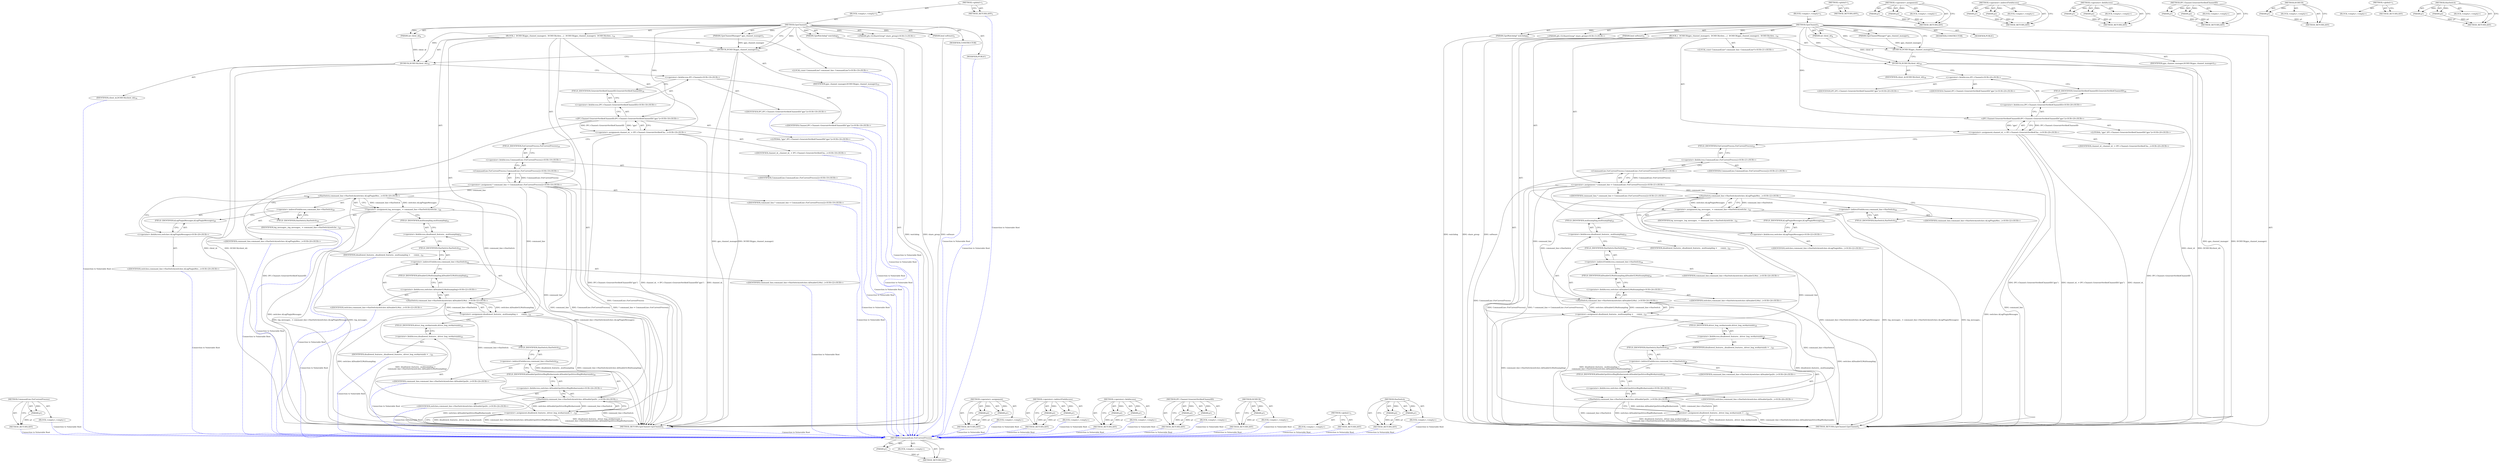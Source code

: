 digraph "HasSwitch" {
vulnerable_120 [label=<(METHOD,CommandLine.ForCurrentProcess)>];
vulnerable_121 [label=<(PARAM,p1)>];
vulnerable_122 [label=<(BLOCK,&lt;empty&gt;,&lt;empty&gt;)>];
vulnerable_123 [label=<(METHOD_RETURN,ANY)>];
vulnerable_6 [label=<(METHOD,&lt;global&gt;)<SUB>1</SUB>>];
vulnerable_7 [label=<(BLOCK,&lt;empty&gt;,&lt;empty&gt;)<SUB>1</SUB>>];
vulnerable_8 [label=<(METHOD,GpuChannel)<SUB>1</SUB>>];
vulnerable_9 [label=<(PARAM,GpuChannelManager* gpu_channel_manager)<SUB>1</SUB>>];
vulnerable_10 [label=<(PARAM,GpuWatchdog* watchdog)<SUB>2</SUB>>];
vulnerable_11 [label="<(PARAM,gfx::GLShareGroup* share_group)<SUB>3</SUB>>"];
vulnerable_12 [label=<(PARAM,int client_id)<SUB>4</SUB>>];
vulnerable_13 [label=<(PARAM,bool software)<SUB>5</SUB>>];
vulnerable_14 [label=<(BLOCK,{
  DCHECK(gpu_channel_manager);
  DCHECK(clien...,{
  DCHECK(gpu_channel_manager);
  DCHECK(clien...)<SUB>16</SUB>>];
vulnerable_15 [label=<(DCHECK,DCHECK(gpu_channel_manager))<SUB>17</SUB>>];
vulnerable_16 [label=<(IDENTIFIER,gpu_channel_manager,DCHECK(gpu_channel_manager))<SUB>17</SUB>>];
vulnerable_17 [label=<(DCHECK,DCHECK(client_id))<SUB>18</SUB>>];
vulnerable_18 [label=<(IDENTIFIER,client_id,DCHECK(client_id))<SUB>18</SUB>>];
vulnerable_19 [label="<(&lt;operator&gt;.assignment,channel_id_ = IPC::Channel::GenerateVerifiedCha...)<SUB>20</SUB>>"];
vulnerable_20 [label="<(IDENTIFIER,channel_id_,channel_id_ = IPC::Channel::GenerateVerifiedCha...)<SUB>20</SUB>>"];
vulnerable_21 [label="<(IPC.Channel.GenerateVerifiedChannelID,IPC::Channel::GenerateVerifiedChannelID(&quot;gpu&quot;))<SUB>20</SUB>>"];
vulnerable_22 [label="<(&lt;operator&gt;.fieldAccess,IPC::Channel::GenerateVerifiedChannelID)<SUB>20</SUB>>"];
vulnerable_23 [label="<(&lt;operator&gt;.fieldAccess,IPC::Channel)<SUB>20</SUB>>"];
vulnerable_24 [label="<(IDENTIFIER,IPC,IPC::Channel::GenerateVerifiedChannelID(&quot;gpu&quot;))<SUB>20</SUB>>"];
vulnerable_25 [label="<(IDENTIFIER,Channel,IPC::Channel::GenerateVerifiedChannelID(&quot;gpu&quot;))<SUB>20</SUB>>"];
vulnerable_26 [label=<(FIELD_IDENTIFIER,GenerateVerifiedChannelID,GenerateVerifiedChannelID)<SUB>20</SUB>>];
vulnerable_27 [label="<(LITERAL,&quot;gpu&quot;,IPC::Channel::GenerateVerifiedChannelID(&quot;gpu&quot;))<SUB>20</SUB>>"];
vulnerable_28 [label="<(LOCAL,const CommandLine* command_line: CommandLine*)<SUB>21</SUB>>"];
vulnerable_29 [label="<(&lt;operator&gt;.assignment,* command_line = CommandLine::ForCurrentProcess())<SUB>21</SUB>>"];
vulnerable_30 [label="<(IDENTIFIER,command_line,* command_line = CommandLine::ForCurrentProcess())<SUB>21</SUB>>"];
vulnerable_31 [label="<(CommandLine.ForCurrentProcess,CommandLine::ForCurrentProcess())<SUB>21</SUB>>"];
vulnerable_32 [label="<(&lt;operator&gt;.fieldAccess,CommandLine::ForCurrentProcess)<SUB>21</SUB>>"];
vulnerable_33 [label="<(IDENTIFIER,CommandLine,CommandLine::ForCurrentProcess())<SUB>21</SUB>>"];
vulnerable_34 [label=<(FIELD_IDENTIFIER,ForCurrentProcess,ForCurrentProcess)<SUB>21</SUB>>];
vulnerable_35 [label=<(&lt;operator&gt;.assignment,log_messages_ = command_line-&gt;HasSwitch(switche...)<SUB>22</SUB>>];
vulnerable_36 [label=<(IDENTIFIER,log_messages_,log_messages_ = command_line-&gt;HasSwitch(switche...)<SUB>22</SUB>>];
vulnerable_37 [label="<(HasSwitch,command_line-&gt;HasSwitch(switches::kLogPluginMes...)<SUB>22</SUB>>"];
vulnerable_38 [label=<(&lt;operator&gt;.indirectFieldAccess,command_line-&gt;HasSwitch)<SUB>22</SUB>>];
vulnerable_39 [label="<(IDENTIFIER,command_line,command_line-&gt;HasSwitch(switches::kLogPluginMes...)<SUB>22</SUB>>"];
vulnerable_40 [label=<(FIELD_IDENTIFIER,HasSwitch,HasSwitch)<SUB>22</SUB>>];
vulnerable_41 [label="<(&lt;operator&gt;.fieldAccess,switches::kLogPluginMessages)<SUB>22</SUB>>"];
vulnerable_42 [label="<(IDENTIFIER,switches,command_line-&gt;HasSwitch(switches::kLogPluginMes...)<SUB>22</SUB>>"];
vulnerable_43 [label=<(FIELD_IDENTIFIER,kLogPluginMessages,kLogPluginMessages)<SUB>22</SUB>>];
vulnerable_44 [label=<(&lt;operator&gt;.assignment,disallowed_features_.multisampling =
      comm...)<SUB>23</SUB>>];
vulnerable_45 [label=<(&lt;operator&gt;.fieldAccess,disallowed_features_.multisampling)<SUB>23</SUB>>];
vulnerable_46 [label=<(IDENTIFIER,disallowed_features_,disallowed_features_.multisampling =
      comm...)<SUB>23</SUB>>];
vulnerable_47 [label=<(FIELD_IDENTIFIER,multisampling,multisampling)<SUB>23</SUB>>];
vulnerable_48 [label="<(HasSwitch,command_line-&gt;HasSwitch(switches::kDisableGLMul...)<SUB>24</SUB>>"];
vulnerable_49 [label=<(&lt;operator&gt;.indirectFieldAccess,command_line-&gt;HasSwitch)<SUB>24</SUB>>];
vulnerable_50 [label="<(IDENTIFIER,command_line,command_line-&gt;HasSwitch(switches::kDisableGLMul...)<SUB>24</SUB>>"];
vulnerable_51 [label=<(FIELD_IDENTIFIER,HasSwitch,HasSwitch)<SUB>24</SUB>>];
vulnerable_52 [label="<(&lt;operator&gt;.fieldAccess,switches::kDisableGLMultisampling)<SUB>24</SUB>>"];
vulnerable_53 [label="<(IDENTIFIER,switches,command_line-&gt;HasSwitch(switches::kDisableGLMul...)<SUB>24</SUB>>"];
vulnerable_54 [label=<(FIELD_IDENTIFIER,kDisableGLMultisampling,kDisableGLMultisampling)<SUB>24</SUB>>];
vulnerable_55 [label=<(&lt;operator&gt;.assignment,disallowed_features_.driver_bug_workarounds =
 ...)<SUB>25</SUB>>];
vulnerable_56 [label=<(&lt;operator&gt;.fieldAccess,disallowed_features_.driver_bug_workarounds)<SUB>25</SUB>>];
vulnerable_57 [label=<(IDENTIFIER,disallowed_features_,disallowed_features_.driver_bug_workarounds =
 ...)<SUB>25</SUB>>];
vulnerable_58 [label=<(FIELD_IDENTIFIER,driver_bug_workarounds,driver_bug_workarounds)<SUB>25</SUB>>];
vulnerable_59 [label="<(HasSwitch,command_line-&gt;HasSwitch(switches::kDisableGpuDr...)<SUB>26</SUB>>"];
vulnerable_60 [label=<(&lt;operator&gt;.indirectFieldAccess,command_line-&gt;HasSwitch)<SUB>26</SUB>>];
vulnerable_61 [label="<(IDENTIFIER,command_line,command_line-&gt;HasSwitch(switches::kDisableGpuDr...)<SUB>26</SUB>>"];
vulnerable_62 [label=<(FIELD_IDENTIFIER,HasSwitch,HasSwitch)<SUB>26</SUB>>];
vulnerable_63 [label="<(&lt;operator&gt;.fieldAccess,switches::kDisableGpuDriverBugWorkarounds)<SUB>26</SUB>>"];
vulnerable_64 [label="<(IDENTIFIER,switches,command_line-&gt;HasSwitch(switches::kDisableGpuDr...)<SUB>26</SUB>>"];
vulnerable_65 [label=<(FIELD_IDENTIFIER,kDisableGpuDriverBugWorkarounds,kDisableGpuDriverBugWorkarounds)<SUB>26</SUB>>];
vulnerable_66 [label=<(MODIFIER,CONSTRUCTOR)>];
vulnerable_67 [label=<(MODIFIER,PUBLIC)>];
vulnerable_68 [label=<(METHOD_RETURN,GpuChannel.GpuChannel)<SUB>1</SUB>>];
vulnerable_70 [label=<(METHOD_RETURN,ANY)<SUB>1</SUB>>];
vulnerable_105 [label=<(METHOD,&lt;operator&gt;.assignment)>];
vulnerable_106 [label=<(PARAM,p1)>];
vulnerable_107 [label=<(PARAM,p2)>];
vulnerable_108 [label=<(BLOCK,&lt;empty&gt;,&lt;empty&gt;)>];
vulnerable_109 [label=<(METHOD_RETURN,ANY)>];
vulnerable_129 [label=<(METHOD,&lt;operator&gt;.indirectFieldAccess)>];
vulnerable_130 [label=<(PARAM,p1)>];
vulnerable_131 [label=<(PARAM,p2)>];
vulnerable_132 [label=<(BLOCK,&lt;empty&gt;,&lt;empty&gt;)>];
vulnerable_133 [label=<(METHOD_RETURN,ANY)>];
vulnerable_115 [label=<(METHOD,&lt;operator&gt;.fieldAccess)>];
vulnerable_116 [label=<(PARAM,p1)>];
vulnerable_117 [label=<(PARAM,p2)>];
vulnerable_118 [label=<(BLOCK,&lt;empty&gt;,&lt;empty&gt;)>];
vulnerable_119 [label=<(METHOD_RETURN,ANY)>];
vulnerable_110 [label=<(METHOD,IPC.Channel.GenerateVerifiedChannelID)>];
vulnerable_111 [label=<(PARAM,p1)>];
vulnerable_112 [label=<(PARAM,p2)>];
vulnerable_113 [label=<(BLOCK,&lt;empty&gt;,&lt;empty&gt;)>];
vulnerable_114 [label=<(METHOD_RETURN,ANY)>];
vulnerable_101 [label=<(METHOD,DCHECK)>];
vulnerable_102 [label=<(PARAM,p1)>];
vulnerable_103 [label=<(BLOCK,&lt;empty&gt;,&lt;empty&gt;)>];
vulnerable_104 [label=<(METHOD_RETURN,ANY)>];
vulnerable_95 [label=<(METHOD,&lt;global&gt;)<SUB>1</SUB>>];
vulnerable_96 [label=<(BLOCK,&lt;empty&gt;,&lt;empty&gt;)>];
vulnerable_97 [label=<(METHOD_RETURN,ANY)>];
vulnerable_124 [label=<(METHOD,HasSwitch)>];
vulnerable_125 [label=<(PARAM,p1)>];
vulnerable_126 [label=<(PARAM,p2)>];
vulnerable_127 [label=<(BLOCK,&lt;empty&gt;,&lt;empty&gt;)>];
vulnerable_128 [label=<(METHOD_RETURN,ANY)>];
fixed_120 [label=<(METHOD,CommandLine.ForCurrentProcess)>];
fixed_121 [label=<(PARAM,p1)>];
fixed_122 [label=<(BLOCK,&lt;empty&gt;,&lt;empty&gt;)>];
fixed_123 [label=<(METHOD_RETURN,ANY)>];
fixed_6 [label=<(METHOD,&lt;global&gt;)<SUB>1</SUB>>];
fixed_7 [label=<(BLOCK,&lt;empty&gt;,&lt;empty&gt;)<SUB>1</SUB>>];
fixed_8 [label=<(METHOD,GpuChannel)<SUB>1</SUB>>];
fixed_9 [label=<(PARAM,GpuChannelManager* gpu_channel_manager)<SUB>1</SUB>>];
fixed_10 [label=<(PARAM,GpuWatchdog* watchdog)<SUB>2</SUB>>];
fixed_11 [label="<(PARAM,gfx::GLShareGroup* share_group)<SUB>3</SUB>>"];
fixed_12 [label=<(PARAM,int client_id)<SUB>4</SUB>>];
fixed_13 [label=<(PARAM,bool software)<SUB>5</SUB>>];
fixed_14 [label=<(BLOCK,{
  DCHECK(gpu_channel_manager);
  DCHECK(clien...,{
  DCHECK(gpu_channel_manager);
  DCHECK(clien...)<SUB>14</SUB>>];
fixed_15 [label=<(DCHECK,DCHECK(gpu_channel_manager))<SUB>15</SUB>>];
fixed_16 [label=<(IDENTIFIER,gpu_channel_manager,DCHECK(gpu_channel_manager))<SUB>15</SUB>>];
fixed_17 [label=<(DCHECK,DCHECK(client_id))<SUB>16</SUB>>];
fixed_18 [label=<(IDENTIFIER,client_id,DCHECK(client_id))<SUB>16</SUB>>];
fixed_19 [label="<(&lt;operator&gt;.assignment,channel_id_ = IPC::Channel::GenerateVerifiedCha...)<SUB>18</SUB>>"];
fixed_20 [label="<(IDENTIFIER,channel_id_,channel_id_ = IPC::Channel::GenerateVerifiedCha...)<SUB>18</SUB>>"];
fixed_21 [label="<(IPC.Channel.GenerateVerifiedChannelID,IPC::Channel::GenerateVerifiedChannelID(&quot;gpu&quot;))<SUB>18</SUB>>"];
fixed_22 [label="<(&lt;operator&gt;.fieldAccess,IPC::Channel::GenerateVerifiedChannelID)<SUB>18</SUB>>"];
fixed_23 [label="<(&lt;operator&gt;.fieldAccess,IPC::Channel)<SUB>18</SUB>>"];
fixed_24 [label="<(IDENTIFIER,IPC,IPC::Channel::GenerateVerifiedChannelID(&quot;gpu&quot;))<SUB>18</SUB>>"];
fixed_25 [label="<(IDENTIFIER,Channel,IPC::Channel::GenerateVerifiedChannelID(&quot;gpu&quot;))<SUB>18</SUB>>"];
fixed_26 [label=<(FIELD_IDENTIFIER,GenerateVerifiedChannelID,GenerateVerifiedChannelID)<SUB>18</SUB>>];
fixed_27 [label="<(LITERAL,&quot;gpu&quot;,IPC::Channel::GenerateVerifiedChannelID(&quot;gpu&quot;))<SUB>18</SUB>>"];
fixed_28 [label="<(LOCAL,const CommandLine* command_line: CommandLine*)<SUB>19</SUB>>"];
fixed_29 [label="<(&lt;operator&gt;.assignment,* command_line = CommandLine::ForCurrentProcess())<SUB>19</SUB>>"];
fixed_30 [label="<(IDENTIFIER,command_line,* command_line = CommandLine::ForCurrentProcess())<SUB>19</SUB>>"];
fixed_31 [label="<(CommandLine.ForCurrentProcess,CommandLine::ForCurrentProcess())<SUB>19</SUB>>"];
fixed_32 [label="<(&lt;operator&gt;.fieldAccess,CommandLine::ForCurrentProcess)<SUB>19</SUB>>"];
fixed_33 [label="<(IDENTIFIER,CommandLine,CommandLine::ForCurrentProcess())<SUB>19</SUB>>"];
fixed_34 [label=<(FIELD_IDENTIFIER,ForCurrentProcess,ForCurrentProcess)<SUB>19</SUB>>];
fixed_35 [label=<(&lt;operator&gt;.assignment,log_messages_ = command_line-&gt;HasSwitch(switche...)<SUB>20</SUB>>];
fixed_36 [label=<(IDENTIFIER,log_messages_,log_messages_ = command_line-&gt;HasSwitch(switche...)<SUB>20</SUB>>];
fixed_37 [label="<(HasSwitch,command_line-&gt;HasSwitch(switches::kLogPluginMes...)<SUB>20</SUB>>"];
fixed_38 [label=<(&lt;operator&gt;.indirectFieldAccess,command_line-&gt;HasSwitch)<SUB>20</SUB>>];
fixed_39 [label="<(IDENTIFIER,command_line,command_line-&gt;HasSwitch(switches::kLogPluginMes...)<SUB>20</SUB>>"];
fixed_40 [label=<(FIELD_IDENTIFIER,HasSwitch,HasSwitch)<SUB>20</SUB>>];
fixed_41 [label="<(&lt;operator&gt;.fieldAccess,switches::kLogPluginMessages)<SUB>20</SUB>>"];
fixed_42 [label="<(IDENTIFIER,switches,command_line-&gt;HasSwitch(switches::kLogPluginMes...)<SUB>20</SUB>>"];
fixed_43 [label=<(FIELD_IDENTIFIER,kLogPluginMessages,kLogPluginMessages)<SUB>20</SUB>>];
fixed_44 [label=<(&lt;operator&gt;.assignment,disallowed_features_.multisampling =
      comm...)<SUB>21</SUB>>];
fixed_45 [label=<(&lt;operator&gt;.fieldAccess,disallowed_features_.multisampling)<SUB>21</SUB>>];
fixed_46 [label=<(IDENTIFIER,disallowed_features_,disallowed_features_.multisampling =
      comm...)<SUB>21</SUB>>];
fixed_47 [label=<(FIELD_IDENTIFIER,multisampling,multisampling)<SUB>21</SUB>>];
fixed_48 [label="<(HasSwitch,command_line-&gt;HasSwitch(switches::kDisableGLMul...)<SUB>22</SUB>>"];
fixed_49 [label=<(&lt;operator&gt;.indirectFieldAccess,command_line-&gt;HasSwitch)<SUB>22</SUB>>];
fixed_50 [label="<(IDENTIFIER,command_line,command_line-&gt;HasSwitch(switches::kDisableGLMul...)<SUB>22</SUB>>"];
fixed_51 [label=<(FIELD_IDENTIFIER,HasSwitch,HasSwitch)<SUB>22</SUB>>];
fixed_52 [label="<(&lt;operator&gt;.fieldAccess,switches::kDisableGLMultisampling)<SUB>22</SUB>>"];
fixed_53 [label="<(IDENTIFIER,switches,command_line-&gt;HasSwitch(switches::kDisableGLMul...)<SUB>22</SUB>>"];
fixed_54 [label=<(FIELD_IDENTIFIER,kDisableGLMultisampling,kDisableGLMultisampling)<SUB>22</SUB>>];
fixed_55 [label=<(&lt;operator&gt;.assignment,disallowed_features_.driver_bug_workarounds =
 ...)<SUB>23</SUB>>];
fixed_56 [label=<(&lt;operator&gt;.fieldAccess,disallowed_features_.driver_bug_workarounds)<SUB>23</SUB>>];
fixed_57 [label=<(IDENTIFIER,disallowed_features_,disallowed_features_.driver_bug_workarounds =
 ...)<SUB>23</SUB>>];
fixed_58 [label=<(FIELD_IDENTIFIER,driver_bug_workarounds,driver_bug_workarounds)<SUB>23</SUB>>];
fixed_59 [label="<(HasSwitch,command_line-&gt;HasSwitch(switches::kDisableGpuDr...)<SUB>24</SUB>>"];
fixed_60 [label=<(&lt;operator&gt;.indirectFieldAccess,command_line-&gt;HasSwitch)<SUB>24</SUB>>];
fixed_61 [label="<(IDENTIFIER,command_line,command_line-&gt;HasSwitch(switches::kDisableGpuDr...)<SUB>24</SUB>>"];
fixed_62 [label=<(FIELD_IDENTIFIER,HasSwitch,HasSwitch)<SUB>24</SUB>>];
fixed_63 [label="<(&lt;operator&gt;.fieldAccess,switches::kDisableGpuDriverBugWorkarounds)<SUB>24</SUB>>"];
fixed_64 [label="<(IDENTIFIER,switches,command_line-&gt;HasSwitch(switches::kDisableGpuDr...)<SUB>24</SUB>>"];
fixed_65 [label=<(FIELD_IDENTIFIER,kDisableGpuDriverBugWorkarounds,kDisableGpuDriverBugWorkarounds)<SUB>24</SUB>>];
fixed_66 [label=<(MODIFIER,CONSTRUCTOR)>];
fixed_67 [label=<(MODIFIER,PUBLIC)>];
fixed_68 [label=<(METHOD_RETURN,GpuChannel.GpuChannel)<SUB>1</SUB>>];
fixed_70 [label=<(METHOD_RETURN,ANY)<SUB>1</SUB>>];
fixed_105 [label=<(METHOD,&lt;operator&gt;.assignment)>];
fixed_106 [label=<(PARAM,p1)>];
fixed_107 [label=<(PARAM,p2)>];
fixed_108 [label=<(BLOCK,&lt;empty&gt;,&lt;empty&gt;)>];
fixed_109 [label=<(METHOD_RETURN,ANY)>];
fixed_129 [label=<(METHOD,&lt;operator&gt;.indirectFieldAccess)>];
fixed_130 [label=<(PARAM,p1)>];
fixed_131 [label=<(PARAM,p2)>];
fixed_132 [label=<(BLOCK,&lt;empty&gt;,&lt;empty&gt;)>];
fixed_133 [label=<(METHOD_RETURN,ANY)>];
fixed_115 [label=<(METHOD,&lt;operator&gt;.fieldAccess)>];
fixed_116 [label=<(PARAM,p1)>];
fixed_117 [label=<(PARAM,p2)>];
fixed_118 [label=<(BLOCK,&lt;empty&gt;,&lt;empty&gt;)>];
fixed_119 [label=<(METHOD_RETURN,ANY)>];
fixed_110 [label=<(METHOD,IPC.Channel.GenerateVerifiedChannelID)>];
fixed_111 [label=<(PARAM,p1)>];
fixed_112 [label=<(PARAM,p2)>];
fixed_113 [label=<(BLOCK,&lt;empty&gt;,&lt;empty&gt;)>];
fixed_114 [label=<(METHOD_RETURN,ANY)>];
fixed_101 [label=<(METHOD,DCHECK)>];
fixed_102 [label=<(PARAM,p1)>];
fixed_103 [label=<(BLOCK,&lt;empty&gt;,&lt;empty&gt;)>];
fixed_104 [label=<(METHOD_RETURN,ANY)>];
fixed_95 [label=<(METHOD,&lt;global&gt;)<SUB>1</SUB>>];
fixed_96 [label=<(BLOCK,&lt;empty&gt;,&lt;empty&gt;)>];
fixed_97 [label=<(METHOD_RETURN,ANY)>];
fixed_124 [label=<(METHOD,HasSwitch)>];
fixed_125 [label=<(PARAM,p1)>];
fixed_126 [label=<(PARAM,p2)>];
fixed_127 [label=<(BLOCK,&lt;empty&gt;,&lt;empty&gt;)>];
fixed_128 [label=<(METHOD_RETURN,ANY)>];
vulnerable_120 -> vulnerable_121  [key=0, label="AST: "];
vulnerable_120 -> vulnerable_121  [key=1, label="DDG: "];
vulnerable_120 -> vulnerable_122  [key=0, label="AST: "];
vulnerable_120 -> vulnerable_123  [key=0, label="AST: "];
vulnerable_120 -> vulnerable_123  [key=1, label="CFG: "];
vulnerable_121 -> vulnerable_123  [key=0, label="DDG: p1"];
vulnerable_6 -> vulnerable_7  [key=0, label="AST: "];
vulnerable_6 -> vulnerable_70  [key=0, label="AST: "];
vulnerable_6 -> vulnerable_70  [key=1, label="CFG: "];
vulnerable_7 -> vulnerable_8  [key=0, label="AST: "];
vulnerable_8 -> vulnerable_9  [key=0, label="AST: "];
vulnerable_8 -> vulnerable_9  [key=1, label="DDG: "];
vulnerable_8 -> vulnerable_10  [key=0, label="AST: "];
vulnerable_8 -> vulnerable_10  [key=1, label="DDG: "];
vulnerable_8 -> vulnerable_11  [key=0, label="AST: "];
vulnerable_8 -> vulnerable_11  [key=1, label="DDG: "];
vulnerable_8 -> vulnerable_12  [key=0, label="AST: "];
vulnerable_8 -> vulnerable_12  [key=1, label="DDG: "];
vulnerable_8 -> vulnerable_13  [key=0, label="AST: "];
vulnerable_8 -> vulnerable_13  [key=1, label="DDG: "];
vulnerable_8 -> vulnerable_14  [key=0, label="AST: "];
vulnerable_8 -> vulnerable_66  [key=0, label="AST: "];
vulnerable_8 -> vulnerable_67  [key=0, label="AST: "];
vulnerable_8 -> vulnerable_68  [key=0, label="AST: "];
vulnerable_8 -> vulnerable_15  [key=0, label="CFG: "];
vulnerable_8 -> vulnerable_15  [key=1, label="DDG: "];
vulnerable_8 -> vulnerable_17  [key=0, label="DDG: "];
vulnerable_8 -> vulnerable_21  [key=0, label="DDG: "];
vulnerable_9 -> vulnerable_15  [key=0, label="DDG: gpu_channel_manager"];
vulnerable_10 -> vulnerable_68  [key=0, label="DDG: watchdog"];
vulnerable_11 -> vulnerable_68  [key=0, label="DDG: share_group"];
vulnerable_12 -> vulnerable_17  [key=0, label="DDG: client_id"];
vulnerable_13 -> vulnerable_68  [key=0, label="DDG: software"];
vulnerable_14 -> vulnerable_15  [key=0, label="AST: "];
vulnerable_14 -> vulnerable_17  [key=0, label="AST: "];
vulnerable_14 -> vulnerable_19  [key=0, label="AST: "];
vulnerable_14 -> vulnerable_28  [key=0, label="AST: "];
vulnerable_14 -> vulnerable_29  [key=0, label="AST: "];
vulnerable_14 -> vulnerable_35  [key=0, label="AST: "];
vulnerable_14 -> vulnerable_44  [key=0, label="AST: "];
vulnerable_14 -> vulnerable_55  [key=0, label="AST: "];
vulnerable_15 -> vulnerable_16  [key=0, label="AST: "];
vulnerable_15 -> vulnerable_17  [key=0, label="CFG: "];
vulnerable_15 -> vulnerable_68  [key=0, label="DDG: gpu_channel_manager"];
vulnerable_15 -> vulnerable_68  [key=1, label="DDG: DCHECK(gpu_channel_manager)"];
vulnerable_17 -> vulnerable_18  [key=0, label="AST: "];
vulnerable_17 -> vulnerable_23  [key=0, label="CFG: "];
vulnerable_17 -> vulnerable_68  [key=0, label="DDG: client_id"];
vulnerable_17 -> vulnerable_68  [key=1, label="DDG: DCHECK(client_id)"];
vulnerable_19 -> vulnerable_20  [key=0, label="AST: "];
vulnerable_19 -> vulnerable_21  [key=0, label="AST: "];
vulnerable_19 -> vulnerable_34  [key=0, label="CFG: "];
vulnerable_19 -> vulnerable_68  [key=0, label="DDG: IPC::Channel::GenerateVerifiedChannelID(&quot;gpu&quot;)"];
vulnerable_19 -> vulnerable_68  [key=1, label="DDG: channel_id_ = IPC::Channel::GenerateVerifiedChannelID(&quot;gpu&quot;)"];
vulnerable_19 -> vulnerable_68  [key=2, label="DDG: channel_id_"];
vulnerable_21 -> vulnerable_22  [key=0, label="AST: "];
vulnerable_21 -> vulnerable_27  [key=0, label="AST: "];
vulnerable_21 -> vulnerable_19  [key=0, label="CFG: "];
vulnerable_21 -> vulnerable_19  [key=1, label="DDG: IPC::Channel::GenerateVerifiedChannelID"];
vulnerable_21 -> vulnerable_19  [key=2, label="DDG: &quot;gpu&quot;"];
vulnerable_21 -> vulnerable_68  [key=0, label="DDG: IPC::Channel::GenerateVerifiedChannelID"];
vulnerable_22 -> vulnerable_23  [key=0, label="AST: "];
vulnerable_22 -> vulnerable_26  [key=0, label="AST: "];
vulnerable_22 -> vulnerable_21  [key=0, label="CFG: "];
vulnerable_23 -> vulnerable_24  [key=0, label="AST: "];
vulnerable_23 -> vulnerable_25  [key=0, label="AST: "];
vulnerable_23 -> vulnerable_26  [key=0, label="CFG: "];
vulnerable_26 -> vulnerable_22  [key=0, label="CFG: "];
vulnerable_29 -> vulnerable_30  [key=0, label="AST: "];
vulnerable_29 -> vulnerable_31  [key=0, label="AST: "];
vulnerable_29 -> vulnerable_40  [key=0, label="CFG: "];
vulnerable_29 -> vulnerable_68  [key=0, label="DDG: command_line"];
vulnerable_29 -> vulnerable_68  [key=1, label="DDG: CommandLine::ForCurrentProcess()"];
vulnerable_29 -> vulnerable_68  [key=2, label="DDG: * command_line = CommandLine::ForCurrentProcess()"];
vulnerable_29 -> vulnerable_37  [key=0, label="DDG: command_line"];
vulnerable_29 -> vulnerable_48  [key=0, label="DDG: command_line"];
vulnerable_29 -> vulnerable_59  [key=0, label="DDG: command_line"];
vulnerable_31 -> vulnerable_32  [key=0, label="AST: "];
vulnerable_31 -> vulnerable_29  [key=0, label="CFG: "];
vulnerable_31 -> vulnerable_29  [key=1, label="DDG: CommandLine::ForCurrentProcess"];
vulnerable_31 -> vulnerable_68  [key=0, label="DDG: CommandLine::ForCurrentProcess"];
vulnerable_32 -> vulnerable_33  [key=0, label="AST: "];
vulnerable_32 -> vulnerable_34  [key=0, label="AST: "];
vulnerable_32 -> vulnerable_31  [key=0, label="CFG: "];
vulnerable_34 -> vulnerable_32  [key=0, label="CFG: "];
vulnerable_35 -> vulnerable_36  [key=0, label="AST: "];
vulnerable_35 -> vulnerable_37  [key=0, label="AST: "];
vulnerable_35 -> vulnerable_47  [key=0, label="CFG: "];
vulnerable_35 -> vulnerable_68  [key=0, label="DDG: command_line-&gt;HasSwitch(switches::kLogPluginMessages)"];
vulnerable_35 -> vulnerable_68  [key=1, label="DDG: log_messages_ = command_line-&gt;HasSwitch(switches::kLogPluginMessages)"];
vulnerable_35 -> vulnerable_68  [key=2, label="DDG: log_messages_"];
vulnerable_37 -> vulnerable_38  [key=0, label="AST: "];
vulnerable_37 -> vulnerable_41  [key=0, label="AST: "];
vulnerable_37 -> vulnerable_35  [key=0, label="CFG: "];
vulnerable_37 -> vulnerable_35  [key=1, label="DDG: command_line-&gt;HasSwitch"];
vulnerable_37 -> vulnerable_35  [key=2, label="DDG: switches::kLogPluginMessages"];
vulnerable_37 -> vulnerable_68  [key=0, label="DDG: switches::kLogPluginMessages"];
vulnerable_37 -> vulnerable_48  [key=0, label="DDG: command_line-&gt;HasSwitch"];
vulnerable_38 -> vulnerable_39  [key=0, label="AST: "];
vulnerable_38 -> vulnerable_40  [key=0, label="AST: "];
vulnerable_38 -> vulnerable_43  [key=0, label="CFG: "];
vulnerable_40 -> vulnerable_38  [key=0, label="CFG: "];
vulnerable_41 -> vulnerable_42  [key=0, label="AST: "];
vulnerable_41 -> vulnerable_43  [key=0, label="AST: "];
vulnerable_41 -> vulnerable_37  [key=0, label="CFG: "];
vulnerable_43 -> vulnerable_41  [key=0, label="CFG: "];
vulnerable_44 -> vulnerable_45  [key=0, label="AST: "];
vulnerable_44 -> vulnerable_48  [key=0, label="AST: "];
vulnerable_44 -> vulnerable_58  [key=0, label="CFG: "];
vulnerable_44 -> vulnerable_68  [key=0, label="DDG: disallowed_features_.multisampling"];
vulnerable_44 -> vulnerable_68  [key=1, label="DDG: command_line-&gt;HasSwitch(switches::kDisableGLMultisampling)"];
vulnerable_44 -> vulnerable_68  [key=2, label="DDG: disallowed_features_.multisampling =
      command_line-&gt;HasSwitch(switches::kDisableGLMultisampling)"];
vulnerable_45 -> vulnerable_46  [key=0, label="AST: "];
vulnerable_45 -> vulnerable_47  [key=0, label="AST: "];
vulnerable_45 -> vulnerable_51  [key=0, label="CFG: "];
vulnerable_47 -> vulnerable_45  [key=0, label="CFG: "];
vulnerable_48 -> vulnerable_49  [key=0, label="AST: "];
vulnerable_48 -> vulnerable_52  [key=0, label="AST: "];
vulnerable_48 -> vulnerable_44  [key=0, label="CFG: "];
vulnerable_48 -> vulnerable_44  [key=1, label="DDG: command_line-&gt;HasSwitch"];
vulnerable_48 -> vulnerable_44  [key=2, label="DDG: switches::kDisableGLMultisampling"];
vulnerable_48 -> vulnerable_68  [key=0, label="DDG: switches::kDisableGLMultisampling"];
vulnerable_48 -> vulnerable_59  [key=0, label="DDG: command_line-&gt;HasSwitch"];
vulnerable_49 -> vulnerable_50  [key=0, label="AST: "];
vulnerable_49 -> vulnerable_51  [key=0, label="AST: "];
vulnerable_49 -> vulnerable_54  [key=0, label="CFG: "];
vulnerable_51 -> vulnerable_49  [key=0, label="CFG: "];
vulnerable_52 -> vulnerable_53  [key=0, label="AST: "];
vulnerable_52 -> vulnerable_54  [key=0, label="AST: "];
vulnerable_52 -> vulnerable_48  [key=0, label="CFG: "];
vulnerable_54 -> vulnerable_52  [key=0, label="CFG: "];
vulnerable_55 -> vulnerable_56  [key=0, label="AST: "];
vulnerable_55 -> vulnerable_59  [key=0, label="AST: "];
vulnerable_55 -> vulnerable_68  [key=0, label="CFG: "];
vulnerable_55 -> vulnerable_68  [key=1, label="DDG: disallowed_features_.driver_bug_workarounds"];
vulnerable_55 -> vulnerable_68  [key=2, label="DDG: command_line-&gt;HasSwitch(switches::kDisableGpuDriverBugWorkarounds)"];
vulnerable_55 -> vulnerable_68  [key=3, label="DDG: disallowed_features_.driver_bug_workarounds =
      command_line-&gt;HasSwitch(switches::kDisableGpuDriverBugWorkarounds)"];
vulnerable_56 -> vulnerable_57  [key=0, label="AST: "];
vulnerable_56 -> vulnerable_58  [key=0, label="AST: "];
vulnerable_56 -> vulnerable_62  [key=0, label="CFG: "];
vulnerable_58 -> vulnerable_56  [key=0, label="CFG: "];
vulnerable_59 -> vulnerable_60  [key=0, label="AST: "];
vulnerable_59 -> vulnerable_63  [key=0, label="AST: "];
vulnerable_59 -> vulnerable_55  [key=0, label="CFG: "];
vulnerable_59 -> vulnerable_55  [key=1, label="DDG: command_line-&gt;HasSwitch"];
vulnerable_59 -> vulnerable_55  [key=2, label="DDG: switches::kDisableGpuDriverBugWorkarounds"];
vulnerable_59 -> vulnerable_68  [key=0, label="DDG: command_line-&gt;HasSwitch"];
vulnerable_59 -> vulnerable_68  [key=1, label="DDG: switches::kDisableGpuDriverBugWorkarounds"];
vulnerable_60 -> vulnerable_61  [key=0, label="AST: "];
vulnerable_60 -> vulnerable_62  [key=0, label="AST: "];
vulnerable_60 -> vulnerable_65  [key=0, label="CFG: "];
vulnerable_62 -> vulnerable_60  [key=0, label="CFG: "];
vulnerable_63 -> vulnerable_64  [key=0, label="AST: "];
vulnerable_63 -> vulnerable_65  [key=0, label="AST: "];
vulnerable_63 -> vulnerable_59  [key=0, label="CFG: "];
vulnerable_65 -> vulnerable_63  [key=0, label="CFG: "];
vulnerable_105 -> vulnerable_106  [key=0, label="AST: "];
vulnerable_105 -> vulnerable_106  [key=1, label="DDG: "];
vulnerable_105 -> vulnerable_108  [key=0, label="AST: "];
vulnerable_105 -> vulnerable_107  [key=0, label="AST: "];
vulnerable_105 -> vulnerable_107  [key=1, label="DDG: "];
vulnerable_105 -> vulnerable_109  [key=0, label="AST: "];
vulnerable_105 -> vulnerable_109  [key=1, label="CFG: "];
vulnerable_106 -> vulnerable_109  [key=0, label="DDG: p1"];
vulnerable_107 -> vulnerable_109  [key=0, label="DDG: p2"];
vulnerable_129 -> vulnerable_130  [key=0, label="AST: "];
vulnerable_129 -> vulnerable_130  [key=1, label="DDG: "];
vulnerable_129 -> vulnerable_132  [key=0, label="AST: "];
vulnerable_129 -> vulnerable_131  [key=0, label="AST: "];
vulnerable_129 -> vulnerable_131  [key=1, label="DDG: "];
vulnerable_129 -> vulnerable_133  [key=0, label="AST: "];
vulnerable_129 -> vulnerable_133  [key=1, label="CFG: "];
vulnerable_130 -> vulnerable_133  [key=0, label="DDG: p1"];
vulnerable_131 -> vulnerable_133  [key=0, label="DDG: p2"];
vulnerable_115 -> vulnerable_116  [key=0, label="AST: "];
vulnerable_115 -> vulnerable_116  [key=1, label="DDG: "];
vulnerable_115 -> vulnerable_118  [key=0, label="AST: "];
vulnerable_115 -> vulnerable_117  [key=0, label="AST: "];
vulnerable_115 -> vulnerable_117  [key=1, label="DDG: "];
vulnerable_115 -> vulnerable_119  [key=0, label="AST: "];
vulnerable_115 -> vulnerable_119  [key=1, label="CFG: "];
vulnerable_116 -> vulnerable_119  [key=0, label="DDG: p1"];
vulnerable_117 -> vulnerable_119  [key=0, label="DDG: p2"];
vulnerable_110 -> vulnerable_111  [key=0, label="AST: "];
vulnerable_110 -> vulnerable_111  [key=1, label="DDG: "];
vulnerable_110 -> vulnerable_113  [key=0, label="AST: "];
vulnerable_110 -> vulnerable_112  [key=0, label="AST: "];
vulnerable_110 -> vulnerable_112  [key=1, label="DDG: "];
vulnerable_110 -> vulnerable_114  [key=0, label="AST: "];
vulnerable_110 -> vulnerable_114  [key=1, label="CFG: "];
vulnerable_111 -> vulnerable_114  [key=0, label="DDG: p1"];
vulnerable_112 -> vulnerable_114  [key=0, label="DDG: p2"];
vulnerable_101 -> vulnerable_102  [key=0, label="AST: "];
vulnerable_101 -> vulnerable_102  [key=1, label="DDG: "];
vulnerable_101 -> vulnerable_103  [key=0, label="AST: "];
vulnerable_101 -> vulnerable_104  [key=0, label="AST: "];
vulnerable_101 -> vulnerable_104  [key=1, label="CFG: "];
vulnerable_102 -> vulnerable_104  [key=0, label="DDG: p1"];
vulnerable_95 -> vulnerable_96  [key=0, label="AST: "];
vulnerable_95 -> vulnerable_97  [key=0, label="AST: "];
vulnerable_95 -> vulnerable_97  [key=1, label="CFG: "];
vulnerable_124 -> vulnerable_125  [key=0, label="AST: "];
vulnerable_124 -> vulnerable_125  [key=1, label="DDG: "];
vulnerable_124 -> vulnerable_127  [key=0, label="AST: "];
vulnerable_124 -> vulnerable_126  [key=0, label="AST: "];
vulnerable_124 -> vulnerable_126  [key=1, label="DDG: "];
vulnerable_124 -> vulnerable_128  [key=0, label="AST: "];
vulnerable_124 -> vulnerable_128  [key=1, label="CFG: "];
vulnerable_125 -> vulnerable_128  [key=0, label="DDG: p1"];
vulnerable_126 -> vulnerable_128  [key=0, label="DDG: p2"];
fixed_120 -> fixed_121  [key=0, label="AST: "];
fixed_120 -> fixed_121  [key=1, label="DDG: "];
fixed_120 -> fixed_122  [key=0, label="AST: "];
fixed_120 -> fixed_123  [key=0, label="AST: "];
fixed_120 -> fixed_123  [key=1, label="CFG: "];
fixed_121 -> fixed_123  [key=0, label="DDG: p1"];
fixed_122 -> vulnerable_120  [color=blue, key=0, label="Connection to Vulnerable Root", penwidth="2.0", style=dashed];
fixed_123 -> vulnerable_120  [color=blue, key=0, label="Connection to Vulnerable Root", penwidth="2.0", style=dashed];
fixed_6 -> fixed_7  [key=0, label="AST: "];
fixed_6 -> fixed_70  [key=0, label="AST: "];
fixed_6 -> fixed_70  [key=1, label="CFG: "];
fixed_7 -> fixed_8  [key=0, label="AST: "];
fixed_8 -> fixed_9  [key=0, label="AST: "];
fixed_8 -> fixed_9  [key=1, label="DDG: "];
fixed_8 -> fixed_10  [key=0, label="AST: "];
fixed_8 -> fixed_10  [key=1, label="DDG: "];
fixed_8 -> fixed_11  [key=0, label="AST: "];
fixed_8 -> fixed_11  [key=1, label="DDG: "];
fixed_8 -> fixed_12  [key=0, label="AST: "];
fixed_8 -> fixed_12  [key=1, label="DDG: "];
fixed_8 -> fixed_13  [key=0, label="AST: "];
fixed_8 -> fixed_13  [key=1, label="DDG: "];
fixed_8 -> fixed_14  [key=0, label="AST: "];
fixed_8 -> fixed_66  [key=0, label="AST: "];
fixed_8 -> fixed_67  [key=0, label="AST: "];
fixed_8 -> fixed_68  [key=0, label="AST: "];
fixed_8 -> fixed_15  [key=0, label="CFG: "];
fixed_8 -> fixed_15  [key=1, label="DDG: "];
fixed_8 -> fixed_17  [key=0, label="DDG: "];
fixed_8 -> fixed_21  [key=0, label="DDG: "];
fixed_9 -> fixed_15  [key=0, label="DDG: gpu_channel_manager"];
fixed_10 -> fixed_68  [key=0, label="DDG: watchdog"];
fixed_11 -> fixed_68  [key=0, label="DDG: share_group"];
fixed_12 -> fixed_17  [key=0, label="DDG: client_id"];
fixed_13 -> fixed_68  [key=0, label="DDG: software"];
fixed_14 -> fixed_15  [key=0, label="AST: "];
fixed_14 -> fixed_17  [key=0, label="AST: "];
fixed_14 -> fixed_19  [key=0, label="AST: "];
fixed_14 -> fixed_28  [key=0, label="AST: "];
fixed_14 -> fixed_29  [key=0, label="AST: "];
fixed_14 -> fixed_35  [key=0, label="AST: "];
fixed_14 -> fixed_44  [key=0, label="AST: "];
fixed_14 -> fixed_55  [key=0, label="AST: "];
fixed_15 -> fixed_16  [key=0, label="AST: "];
fixed_15 -> fixed_17  [key=0, label="CFG: "];
fixed_15 -> fixed_68  [key=0, label="DDG: gpu_channel_manager"];
fixed_15 -> fixed_68  [key=1, label="DDG: DCHECK(gpu_channel_manager)"];
fixed_16 -> vulnerable_120  [color=blue, key=0, label="Connection to Vulnerable Root", penwidth="2.0", style=dashed];
fixed_17 -> fixed_18  [key=0, label="AST: "];
fixed_17 -> fixed_23  [key=0, label="CFG: "];
fixed_17 -> fixed_68  [key=0, label="DDG: client_id"];
fixed_17 -> fixed_68  [key=1, label="DDG: DCHECK(client_id)"];
fixed_18 -> vulnerable_120  [color=blue, key=0, label="Connection to Vulnerable Root", penwidth="2.0", style=dashed];
fixed_19 -> fixed_20  [key=0, label="AST: "];
fixed_19 -> fixed_21  [key=0, label="AST: "];
fixed_19 -> fixed_34  [key=0, label="CFG: "];
fixed_19 -> fixed_68  [key=0, label="DDG: IPC::Channel::GenerateVerifiedChannelID(&quot;gpu&quot;)"];
fixed_19 -> fixed_68  [key=1, label="DDG: channel_id_ = IPC::Channel::GenerateVerifiedChannelID(&quot;gpu&quot;)"];
fixed_19 -> fixed_68  [key=2, label="DDG: channel_id_"];
fixed_20 -> vulnerable_120  [color=blue, key=0, label="Connection to Vulnerable Root", penwidth="2.0", style=dashed];
fixed_21 -> fixed_22  [key=0, label="AST: "];
fixed_21 -> fixed_27  [key=0, label="AST: "];
fixed_21 -> fixed_19  [key=0, label="CFG: "];
fixed_21 -> fixed_19  [key=1, label="DDG: IPC::Channel::GenerateVerifiedChannelID"];
fixed_21 -> fixed_19  [key=2, label="DDG: &quot;gpu&quot;"];
fixed_21 -> fixed_68  [key=0, label="DDG: IPC::Channel::GenerateVerifiedChannelID"];
fixed_22 -> fixed_23  [key=0, label="AST: "];
fixed_22 -> fixed_26  [key=0, label="AST: "];
fixed_22 -> fixed_21  [key=0, label="CFG: "];
fixed_23 -> fixed_24  [key=0, label="AST: "];
fixed_23 -> fixed_25  [key=0, label="AST: "];
fixed_23 -> fixed_26  [key=0, label="CFG: "];
fixed_24 -> vulnerable_120  [color=blue, key=0, label="Connection to Vulnerable Root", penwidth="2.0", style=dashed];
fixed_25 -> vulnerable_120  [color=blue, key=0, label="Connection to Vulnerable Root", penwidth="2.0", style=dashed];
fixed_26 -> fixed_22  [key=0, label="CFG: "];
fixed_27 -> vulnerable_120  [color=blue, key=0, label="Connection to Vulnerable Root", penwidth="2.0", style=dashed];
fixed_28 -> vulnerable_120  [color=blue, key=0, label="Connection to Vulnerable Root", penwidth="2.0", style=dashed];
fixed_29 -> fixed_30  [key=0, label="AST: "];
fixed_29 -> fixed_31  [key=0, label="AST: "];
fixed_29 -> fixed_40  [key=0, label="CFG: "];
fixed_29 -> fixed_68  [key=0, label="DDG: command_line"];
fixed_29 -> fixed_68  [key=1, label="DDG: CommandLine::ForCurrentProcess()"];
fixed_29 -> fixed_68  [key=2, label="DDG: * command_line = CommandLine::ForCurrentProcess()"];
fixed_29 -> fixed_37  [key=0, label="DDG: command_line"];
fixed_29 -> fixed_48  [key=0, label="DDG: command_line"];
fixed_29 -> fixed_59  [key=0, label="DDG: command_line"];
fixed_30 -> vulnerable_120  [color=blue, key=0, label="Connection to Vulnerable Root", penwidth="2.0", style=dashed];
fixed_31 -> fixed_32  [key=0, label="AST: "];
fixed_31 -> fixed_29  [key=0, label="CFG: "];
fixed_31 -> fixed_29  [key=1, label="DDG: CommandLine::ForCurrentProcess"];
fixed_31 -> fixed_68  [key=0, label="DDG: CommandLine::ForCurrentProcess"];
fixed_32 -> fixed_33  [key=0, label="AST: "];
fixed_32 -> fixed_34  [key=0, label="AST: "];
fixed_32 -> fixed_31  [key=0, label="CFG: "];
fixed_33 -> vulnerable_120  [color=blue, key=0, label="Connection to Vulnerable Root", penwidth="2.0", style=dashed];
fixed_34 -> fixed_32  [key=0, label="CFG: "];
fixed_35 -> fixed_36  [key=0, label="AST: "];
fixed_35 -> fixed_37  [key=0, label="AST: "];
fixed_35 -> fixed_47  [key=0, label="CFG: "];
fixed_35 -> fixed_68  [key=0, label="DDG: command_line-&gt;HasSwitch(switches::kLogPluginMessages)"];
fixed_35 -> fixed_68  [key=1, label="DDG: log_messages_ = command_line-&gt;HasSwitch(switches::kLogPluginMessages)"];
fixed_35 -> fixed_68  [key=2, label="DDG: log_messages_"];
fixed_36 -> vulnerable_120  [color=blue, key=0, label="Connection to Vulnerable Root", penwidth="2.0", style=dashed];
fixed_37 -> fixed_38  [key=0, label="AST: "];
fixed_37 -> fixed_41  [key=0, label="AST: "];
fixed_37 -> fixed_35  [key=0, label="CFG: "];
fixed_37 -> fixed_35  [key=1, label="DDG: command_line-&gt;HasSwitch"];
fixed_37 -> fixed_35  [key=2, label="DDG: switches::kLogPluginMessages"];
fixed_37 -> fixed_68  [key=0, label="DDG: switches::kLogPluginMessages"];
fixed_37 -> fixed_48  [key=0, label="DDG: command_line-&gt;HasSwitch"];
fixed_38 -> fixed_39  [key=0, label="AST: "];
fixed_38 -> fixed_40  [key=0, label="AST: "];
fixed_38 -> fixed_43  [key=0, label="CFG: "];
fixed_39 -> vulnerable_120  [color=blue, key=0, label="Connection to Vulnerable Root", penwidth="2.0", style=dashed];
fixed_40 -> fixed_38  [key=0, label="CFG: "];
fixed_41 -> fixed_42  [key=0, label="AST: "];
fixed_41 -> fixed_43  [key=0, label="AST: "];
fixed_41 -> fixed_37  [key=0, label="CFG: "];
fixed_42 -> vulnerable_120  [color=blue, key=0, label="Connection to Vulnerable Root", penwidth="2.0", style=dashed];
fixed_43 -> fixed_41  [key=0, label="CFG: "];
fixed_44 -> fixed_45  [key=0, label="AST: "];
fixed_44 -> fixed_48  [key=0, label="AST: "];
fixed_44 -> fixed_58  [key=0, label="CFG: "];
fixed_44 -> fixed_68  [key=0, label="DDG: disallowed_features_.multisampling"];
fixed_44 -> fixed_68  [key=1, label="DDG: command_line-&gt;HasSwitch(switches::kDisableGLMultisampling)"];
fixed_44 -> fixed_68  [key=2, label="DDG: disallowed_features_.multisampling =
      command_line-&gt;HasSwitch(switches::kDisableGLMultisampling)"];
fixed_45 -> fixed_46  [key=0, label="AST: "];
fixed_45 -> fixed_47  [key=0, label="AST: "];
fixed_45 -> fixed_51  [key=0, label="CFG: "];
fixed_46 -> vulnerable_120  [color=blue, key=0, label="Connection to Vulnerable Root", penwidth="2.0", style=dashed];
fixed_47 -> fixed_45  [key=0, label="CFG: "];
fixed_48 -> fixed_49  [key=0, label="AST: "];
fixed_48 -> fixed_52  [key=0, label="AST: "];
fixed_48 -> fixed_44  [key=0, label="CFG: "];
fixed_48 -> fixed_44  [key=1, label="DDG: command_line-&gt;HasSwitch"];
fixed_48 -> fixed_44  [key=2, label="DDG: switches::kDisableGLMultisampling"];
fixed_48 -> fixed_68  [key=0, label="DDG: switches::kDisableGLMultisampling"];
fixed_48 -> fixed_59  [key=0, label="DDG: command_line-&gt;HasSwitch"];
fixed_49 -> fixed_50  [key=0, label="AST: "];
fixed_49 -> fixed_51  [key=0, label="AST: "];
fixed_49 -> fixed_54  [key=0, label="CFG: "];
fixed_50 -> vulnerable_120  [color=blue, key=0, label="Connection to Vulnerable Root", penwidth="2.0", style=dashed];
fixed_51 -> fixed_49  [key=0, label="CFG: "];
fixed_52 -> fixed_53  [key=0, label="AST: "];
fixed_52 -> fixed_54  [key=0, label="AST: "];
fixed_52 -> fixed_48  [key=0, label="CFG: "];
fixed_53 -> vulnerable_120  [color=blue, key=0, label="Connection to Vulnerable Root", penwidth="2.0", style=dashed];
fixed_54 -> fixed_52  [key=0, label="CFG: "];
fixed_55 -> fixed_56  [key=0, label="AST: "];
fixed_55 -> fixed_59  [key=0, label="AST: "];
fixed_55 -> fixed_68  [key=0, label="CFG: "];
fixed_55 -> fixed_68  [key=1, label="DDG: disallowed_features_.driver_bug_workarounds"];
fixed_55 -> fixed_68  [key=2, label="DDG: command_line-&gt;HasSwitch(switches::kDisableGpuDriverBugWorkarounds)"];
fixed_55 -> fixed_68  [key=3, label="DDG: disallowed_features_.driver_bug_workarounds =
      command_line-&gt;HasSwitch(switches::kDisableGpuDriverBugWorkarounds)"];
fixed_56 -> fixed_57  [key=0, label="AST: "];
fixed_56 -> fixed_58  [key=0, label="AST: "];
fixed_56 -> fixed_62  [key=0, label="CFG: "];
fixed_57 -> vulnerable_120  [color=blue, key=0, label="Connection to Vulnerable Root", penwidth="2.0", style=dashed];
fixed_58 -> fixed_56  [key=0, label="CFG: "];
fixed_59 -> fixed_60  [key=0, label="AST: "];
fixed_59 -> fixed_63  [key=0, label="AST: "];
fixed_59 -> fixed_55  [key=0, label="CFG: "];
fixed_59 -> fixed_55  [key=1, label="DDG: command_line-&gt;HasSwitch"];
fixed_59 -> fixed_55  [key=2, label="DDG: switches::kDisableGpuDriverBugWorkarounds"];
fixed_59 -> fixed_68  [key=0, label="DDG: command_line-&gt;HasSwitch"];
fixed_59 -> fixed_68  [key=1, label="DDG: switches::kDisableGpuDriverBugWorkarounds"];
fixed_60 -> fixed_61  [key=0, label="AST: "];
fixed_60 -> fixed_62  [key=0, label="AST: "];
fixed_60 -> fixed_65  [key=0, label="CFG: "];
fixed_61 -> vulnerable_120  [color=blue, key=0, label="Connection to Vulnerable Root", penwidth="2.0", style=dashed];
fixed_62 -> fixed_60  [key=0, label="CFG: "];
fixed_63 -> fixed_64  [key=0, label="AST: "];
fixed_63 -> fixed_65  [key=0, label="AST: "];
fixed_63 -> fixed_59  [key=0, label="CFG: "];
fixed_64 -> vulnerable_120  [color=blue, key=0, label="Connection to Vulnerable Root", penwidth="2.0", style=dashed];
fixed_65 -> fixed_63  [key=0, label="CFG: "];
fixed_66 -> vulnerable_120  [color=blue, key=0, label="Connection to Vulnerable Root", penwidth="2.0", style=dashed];
fixed_67 -> vulnerable_120  [color=blue, key=0, label="Connection to Vulnerable Root", penwidth="2.0", style=dashed];
fixed_68 -> vulnerable_120  [color=blue, key=0, label="Connection to Vulnerable Root", penwidth="2.0", style=dashed];
fixed_70 -> vulnerable_120  [color=blue, key=0, label="Connection to Vulnerable Root", penwidth="2.0", style=dashed];
fixed_105 -> fixed_106  [key=0, label="AST: "];
fixed_105 -> fixed_106  [key=1, label="DDG: "];
fixed_105 -> fixed_108  [key=0, label="AST: "];
fixed_105 -> fixed_107  [key=0, label="AST: "];
fixed_105 -> fixed_107  [key=1, label="DDG: "];
fixed_105 -> fixed_109  [key=0, label="AST: "];
fixed_105 -> fixed_109  [key=1, label="CFG: "];
fixed_106 -> fixed_109  [key=0, label="DDG: p1"];
fixed_107 -> fixed_109  [key=0, label="DDG: p2"];
fixed_108 -> vulnerable_120  [color=blue, key=0, label="Connection to Vulnerable Root", penwidth="2.0", style=dashed];
fixed_109 -> vulnerable_120  [color=blue, key=0, label="Connection to Vulnerable Root", penwidth="2.0", style=dashed];
fixed_129 -> fixed_130  [key=0, label="AST: "];
fixed_129 -> fixed_130  [key=1, label="DDG: "];
fixed_129 -> fixed_132  [key=0, label="AST: "];
fixed_129 -> fixed_131  [key=0, label="AST: "];
fixed_129 -> fixed_131  [key=1, label="DDG: "];
fixed_129 -> fixed_133  [key=0, label="AST: "];
fixed_129 -> fixed_133  [key=1, label="CFG: "];
fixed_130 -> fixed_133  [key=0, label="DDG: p1"];
fixed_131 -> fixed_133  [key=0, label="DDG: p2"];
fixed_132 -> vulnerable_120  [color=blue, key=0, label="Connection to Vulnerable Root", penwidth="2.0", style=dashed];
fixed_133 -> vulnerable_120  [color=blue, key=0, label="Connection to Vulnerable Root", penwidth="2.0", style=dashed];
fixed_115 -> fixed_116  [key=0, label="AST: "];
fixed_115 -> fixed_116  [key=1, label="DDG: "];
fixed_115 -> fixed_118  [key=0, label="AST: "];
fixed_115 -> fixed_117  [key=0, label="AST: "];
fixed_115 -> fixed_117  [key=1, label="DDG: "];
fixed_115 -> fixed_119  [key=0, label="AST: "];
fixed_115 -> fixed_119  [key=1, label="CFG: "];
fixed_116 -> fixed_119  [key=0, label="DDG: p1"];
fixed_117 -> fixed_119  [key=0, label="DDG: p2"];
fixed_118 -> vulnerable_120  [color=blue, key=0, label="Connection to Vulnerable Root", penwidth="2.0", style=dashed];
fixed_119 -> vulnerable_120  [color=blue, key=0, label="Connection to Vulnerable Root", penwidth="2.0", style=dashed];
fixed_110 -> fixed_111  [key=0, label="AST: "];
fixed_110 -> fixed_111  [key=1, label="DDG: "];
fixed_110 -> fixed_113  [key=0, label="AST: "];
fixed_110 -> fixed_112  [key=0, label="AST: "];
fixed_110 -> fixed_112  [key=1, label="DDG: "];
fixed_110 -> fixed_114  [key=0, label="AST: "];
fixed_110 -> fixed_114  [key=1, label="CFG: "];
fixed_111 -> fixed_114  [key=0, label="DDG: p1"];
fixed_112 -> fixed_114  [key=0, label="DDG: p2"];
fixed_113 -> vulnerable_120  [color=blue, key=0, label="Connection to Vulnerable Root", penwidth="2.0", style=dashed];
fixed_114 -> vulnerable_120  [color=blue, key=0, label="Connection to Vulnerable Root", penwidth="2.0", style=dashed];
fixed_101 -> fixed_102  [key=0, label="AST: "];
fixed_101 -> fixed_102  [key=1, label="DDG: "];
fixed_101 -> fixed_103  [key=0, label="AST: "];
fixed_101 -> fixed_104  [key=0, label="AST: "];
fixed_101 -> fixed_104  [key=1, label="CFG: "];
fixed_102 -> fixed_104  [key=0, label="DDG: p1"];
fixed_103 -> vulnerable_120  [color=blue, key=0, label="Connection to Vulnerable Root", penwidth="2.0", style=dashed];
fixed_104 -> vulnerable_120  [color=blue, key=0, label="Connection to Vulnerable Root", penwidth="2.0", style=dashed];
fixed_95 -> fixed_96  [key=0, label="AST: "];
fixed_95 -> fixed_97  [key=0, label="AST: "];
fixed_95 -> fixed_97  [key=1, label="CFG: "];
fixed_96 -> vulnerable_120  [color=blue, key=0, label="Connection to Vulnerable Root", penwidth="2.0", style=dashed];
fixed_97 -> vulnerable_120  [color=blue, key=0, label="Connection to Vulnerable Root", penwidth="2.0", style=dashed];
fixed_124 -> fixed_125  [key=0, label="AST: "];
fixed_124 -> fixed_125  [key=1, label="DDG: "];
fixed_124 -> fixed_127  [key=0, label="AST: "];
fixed_124 -> fixed_126  [key=0, label="AST: "];
fixed_124 -> fixed_126  [key=1, label="DDG: "];
fixed_124 -> fixed_128  [key=0, label="AST: "];
fixed_124 -> fixed_128  [key=1, label="CFG: "];
fixed_125 -> fixed_128  [key=0, label="DDG: p1"];
fixed_126 -> fixed_128  [key=0, label="DDG: p2"];
fixed_127 -> vulnerable_120  [color=blue, key=0, label="Connection to Vulnerable Root", penwidth="2.0", style=dashed];
fixed_128 -> vulnerable_120  [color=blue, key=0, label="Connection to Vulnerable Root", penwidth="2.0", style=dashed];
}
